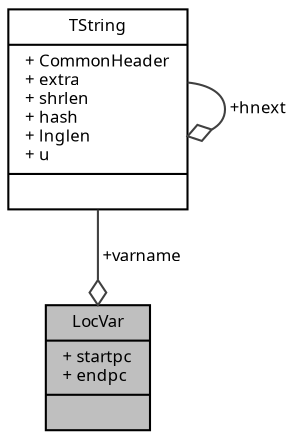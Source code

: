 digraph "LocVar"
{
  edge [fontname="Sans",fontsize="8",labelfontname="Sans",labelfontsize="8"];
  node [fontname="Sans",fontsize="8",shape=record];
  Node1 [label="{LocVar\n|+ startpc\l+ endpc\l|}",height=0.2,width=0.4,color="black", fillcolor="grey75", style="filled", fontcolor="black"];
  Node2 -> Node1 [color="grey25",fontsize="8",style="solid",label=" +varname" ,arrowhead="odiamond",fontname="Sans"];
  Node2 [label="{TString\n|+ CommonHeader\l+ extra\l+ shrlen\l+ hash\l+ lnglen\l+ u\l|}",height=0.2,width=0.4,color="black", fillcolor="white", style="filled",URL="$struct_t_string.html"];
  Node2 -> Node2 [color="grey25",fontsize="8",style="solid",label=" +hnext" ,arrowhead="odiamond",fontname="Sans"];
}
